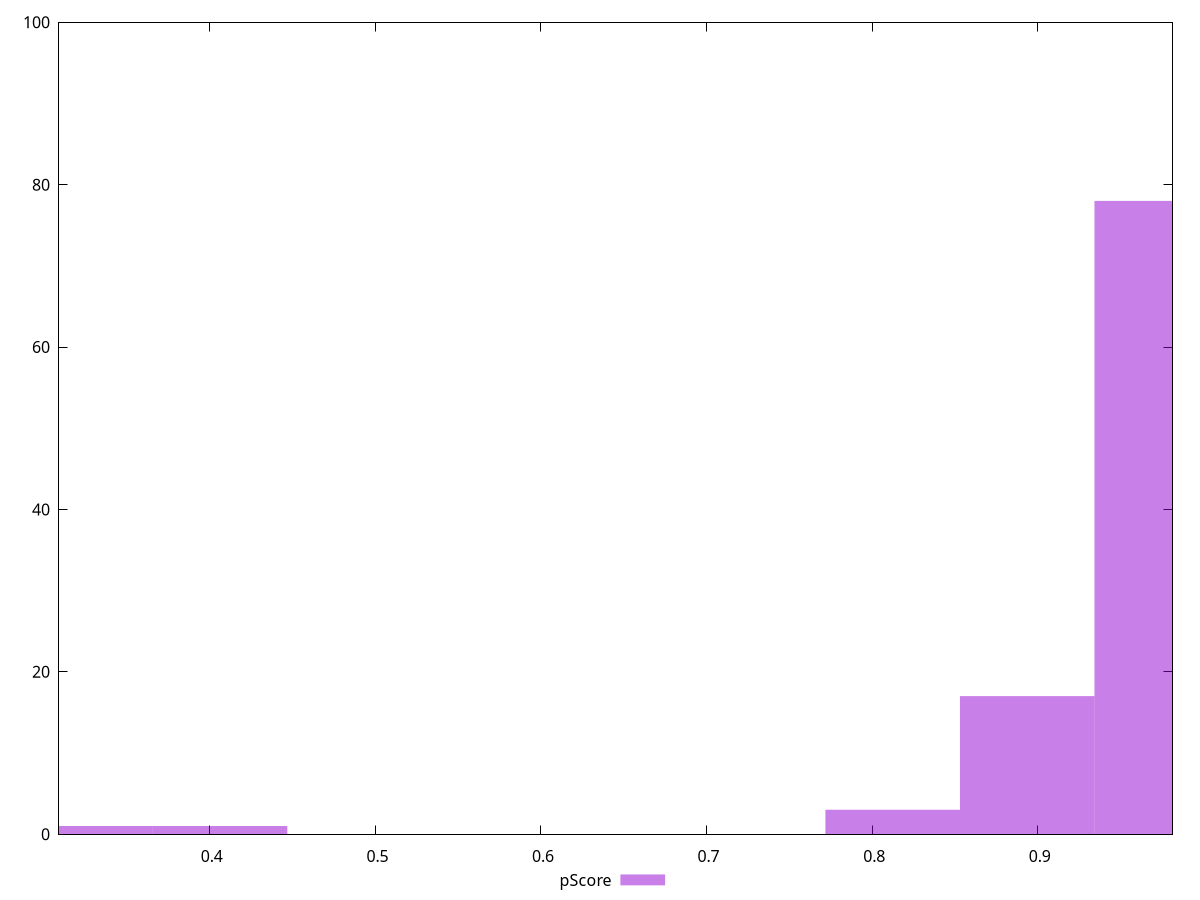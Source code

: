 reset

$pScore <<EOF
0.4061937061967447 1
0.3249549649573958 1
0.8936261536328384 17
0.9748648948721874 78
0.8123874123934894 3
EOF

set key outside below
set boxwidth 0.08123874123934895
set xrange [0.30894131841198175:0.9813590082349761]
set yrange [0:100]
set trange [0:100]
set style fill transparent solid 0.5 noborder
set terminal svg size 640, 490 enhanced background rgb 'white'
set output "report_00026_2021-02-22T21:38:55.199Z/total-blocking-time/samples/pages/pScore/histogram.svg"

plot $pScore title "pScore" with boxes

reset

